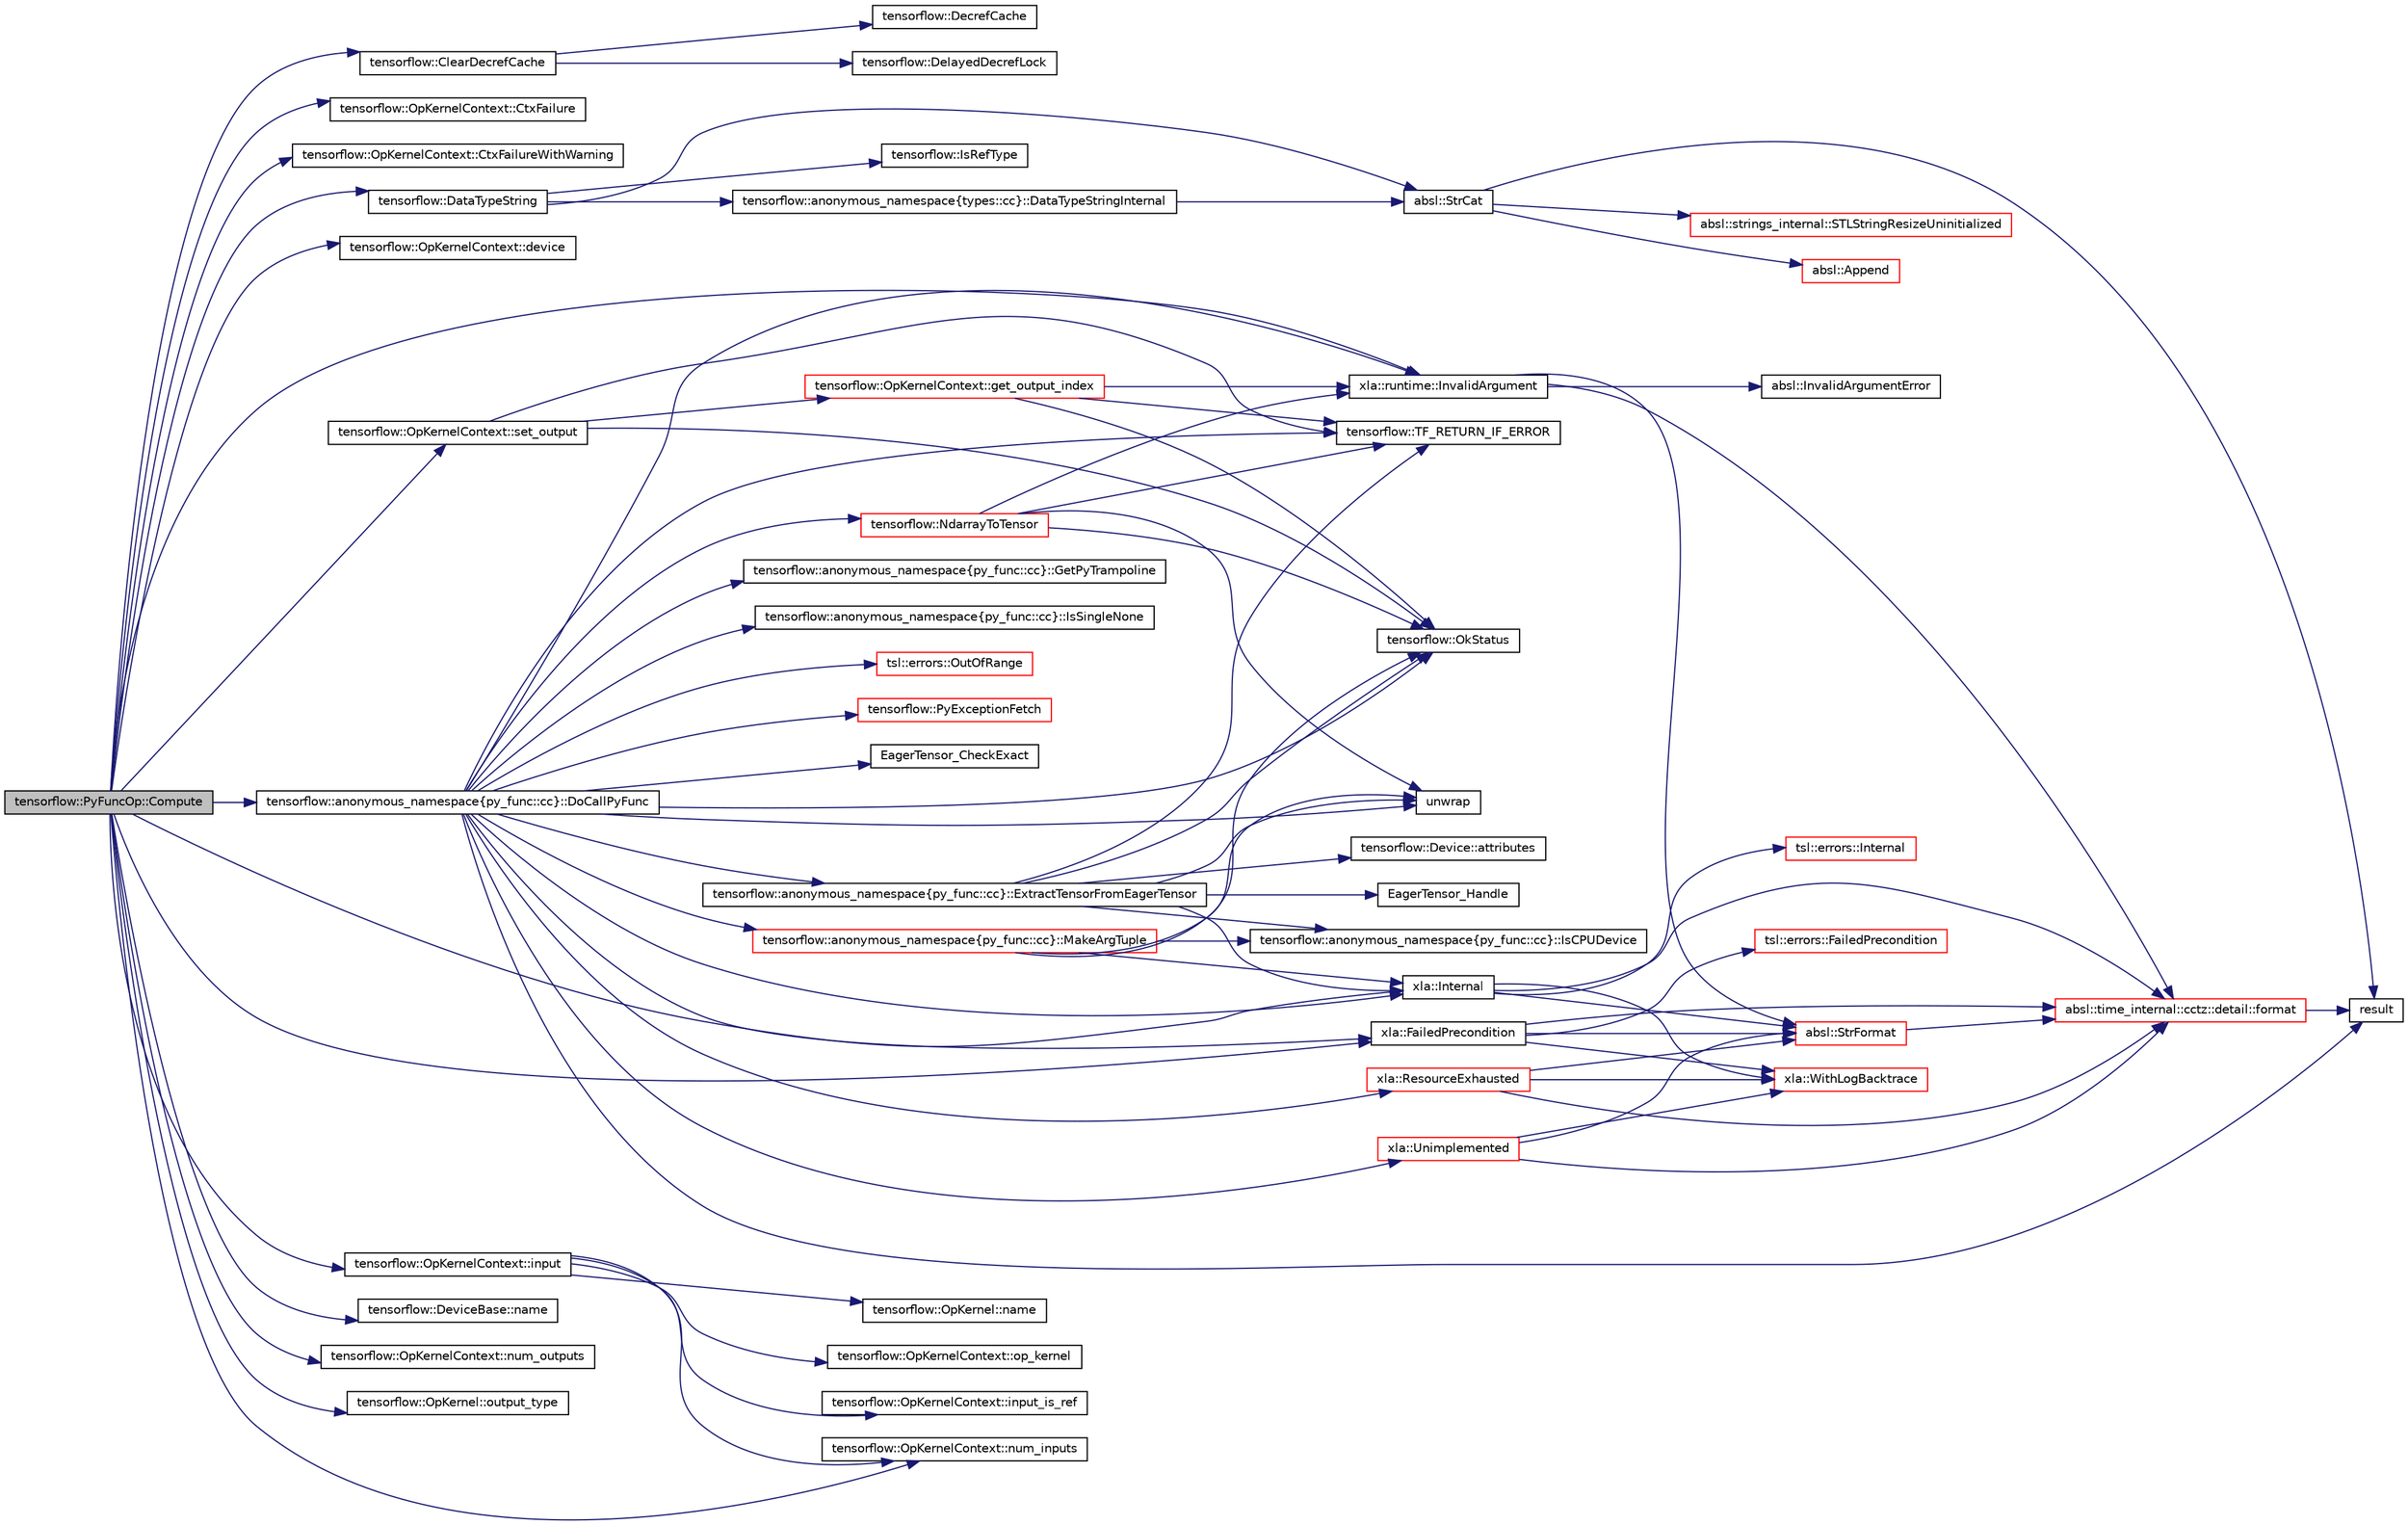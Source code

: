 digraph "tensorflow::PyFuncOp::Compute"
{
 // LATEX_PDF_SIZE
  edge [fontname="Helvetica",fontsize="10",labelfontname="Helvetica",labelfontsize="10"];
  node [fontname="Helvetica",fontsize="10",shape=record];
  rankdir="LR";
  Node1 [label="tensorflow::PyFuncOp::Compute",height=0.2,width=0.4,color="black", fillcolor="grey75", style="filled", fontcolor="black",tooltip=" "];
  Node1 -> Node2 [color="midnightblue",fontsize="10",style="solid",fontname="Helvetica"];
  Node2 [label="tensorflow::ClearDecrefCache",height=0.2,width=0.4,color="black", fillcolor="white", style="filled",URL="$namespacetensorflow.html#adb91b5555d630b184d011ff1feaf520f",tooltip=" "];
  Node2 -> Node3 [color="midnightblue",fontsize="10",style="solid",fontname="Helvetica"];
  Node3 [label="tensorflow::DecrefCache",height=0.2,width=0.4,color="black", fillcolor="white", style="filled",URL="$namespacetensorflow.html#a3bf9add47b43aad32d0b6e774902b22e",tooltip=" "];
  Node2 -> Node4 [color="midnightblue",fontsize="10",style="solid",fontname="Helvetica"];
  Node4 [label="tensorflow::DelayedDecrefLock",height=0.2,width=0.4,color="black", fillcolor="white", style="filled",URL="$namespacetensorflow.html#aee86c81829cccd814ffb5a75b14a86b9",tooltip=" "];
  Node1 -> Node5 [color="midnightblue",fontsize="10",style="solid",fontname="Helvetica"];
  Node5 [label="tensorflow::OpKernelContext::CtxFailure",height=0.2,width=0.4,color="black", fillcolor="white", style="filled",URL="$classtensorflow_1_1OpKernelContext.html#aff3716afa45bb2cdd4f3513a1bfb82a1",tooltip=" "];
  Node1 -> Node6 [color="midnightblue",fontsize="10",style="solid",fontname="Helvetica"];
  Node6 [label="tensorflow::OpKernelContext::CtxFailureWithWarning",height=0.2,width=0.4,color="black", fillcolor="white", style="filled",URL="$classtensorflow_1_1OpKernelContext.html#a1abc416ebc581e17ce862cec413d8ef7",tooltip=" "];
  Node1 -> Node7 [color="midnightblue",fontsize="10",style="solid",fontname="Helvetica"];
  Node7 [label="tensorflow::DataTypeString",height=0.2,width=0.4,color="black", fillcolor="white", style="filled",URL="$namespacetensorflow.html#af4b9023ba0db842485e11083d1867916",tooltip=" "];
  Node7 -> Node8 [color="midnightblue",fontsize="10",style="solid",fontname="Helvetica"];
  Node8 [label="tensorflow::anonymous_namespace\{types::cc\}::DataTypeStringInternal",height=0.2,width=0.4,color="black", fillcolor="white", style="filled",URL="$namespacetensorflow_1_1anonymous__namespace_02types_8cc_03.html#ab83df47e00bcca19a9c3c353798d204b",tooltip=" "];
  Node8 -> Node9 [color="midnightblue",fontsize="10",style="solid",fontname="Helvetica"];
  Node9 [label="absl::StrCat",height=0.2,width=0.4,color="black", fillcolor="white", style="filled",URL="$namespaceabsl.html#a0a476102d6d5cc8187427b7105e40b8a",tooltip=" "];
  Node9 -> Node10 [color="midnightblue",fontsize="10",style="solid",fontname="Helvetica"];
  Node10 [label="absl::Append",height=0.2,width=0.4,color="red", fillcolor="white", style="filled",URL="$namespaceabsl.html#aaa4ac3556462448586333f19104a2d56",tooltip=" "];
  Node9 -> Node12 [color="midnightblue",fontsize="10",style="solid",fontname="Helvetica"];
  Node12 [label="result",height=0.2,width=0.4,color="black", fillcolor="white", style="filled",URL="$hwloc__is__thissystem_8c.html#ab482aea24d0fe3c7ab37981dcd4cdfa0",tooltip=" "];
  Node9 -> Node13 [color="midnightblue",fontsize="10",style="solid",fontname="Helvetica"];
  Node13 [label="absl::strings_internal::STLStringResizeUninitialized",height=0.2,width=0.4,color="red", fillcolor="white", style="filled",URL="$namespaceabsl_1_1strings__internal.html#a3b42e58848e7dba9408671c18d53ea6e",tooltip=" "];
  Node7 -> Node15 [color="midnightblue",fontsize="10",style="solid",fontname="Helvetica"];
  Node15 [label="tensorflow::IsRefType",height=0.2,width=0.4,color="black", fillcolor="white", style="filled",URL="$namespacetensorflow.html#aba230afb5e6816c5094f8993cfc10eae",tooltip=" "];
  Node7 -> Node9 [color="midnightblue",fontsize="10",style="solid",fontname="Helvetica"];
  Node1 -> Node16 [color="midnightblue",fontsize="10",style="solid",fontname="Helvetica"];
  Node16 [label="tensorflow::OpKernelContext::device",height=0.2,width=0.4,color="black", fillcolor="white", style="filled",URL="$classtensorflow_1_1OpKernelContext.html#a0b1a1d4a758abe7cb4b9add2876970f8",tooltip=" "];
  Node1 -> Node17 [color="midnightblue",fontsize="10",style="solid",fontname="Helvetica"];
  Node17 [label="tensorflow::anonymous_namespace\{py_func::cc\}::DoCallPyFunc",height=0.2,width=0.4,color="black", fillcolor="white", style="filled",URL="$namespacetensorflow_1_1anonymous__namespace_02py__func_8cc_03.html#abc03dc128a77f629e5f9328454a38c57",tooltip=" "];
  Node17 -> Node18 [color="midnightblue",fontsize="10",style="solid",fontname="Helvetica"];
  Node18 [label="EagerTensor_CheckExact",height=0.2,width=0.4,color="black", fillcolor="white", style="filled",URL="$pywrap__tensor_8cc.html#a38ba4ac2b050e6116e84d50ece4e8305",tooltip=" "];
  Node17 -> Node19 [color="midnightblue",fontsize="10",style="solid",fontname="Helvetica"];
  Node19 [label="tensorflow::anonymous_namespace\{py_func::cc\}::ExtractTensorFromEagerTensor",height=0.2,width=0.4,color="black", fillcolor="white", style="filled",URL="$namespacetensorflow_1_1anonymous__namespace_02py__func_8cc_03.html#aa748d010cce6bb55f4ec96df00c7f924",tooltip=" "];
  Node19 -> Node20 [color="midnightblue",fontsize="10",style="solid",fontname="Helvetica"];
  Node20 [label="tensorflow::Device::attributes",height=0.2,width=0.4,color="black", fillcolor="white", style="filled",URL="$classtensorflow_1_1Device.html#aafc064f3e0100eee7c6bc541a0c1fd07",tooltip=" "];
  Node19 -> Node21 [color="midnightblue",fontsize="10",style="solid",fontname="Helvetica"];
  Node21 [label="EagerTensor_Handle",height=0.2,width=0.4,color="black", fillcolor="white", style="filled",URL="$pywrap__tensor_8cc.html#a97fdd33b2a9024934f636dd9dde023b4",tooltip=" "];
  Node19 -> Node22 [color="midnightblue",fontsize="10",style="solid",fontname="Helvetica"];
  Node22 [label="xla::Internal",height=0.2,width=0.4,color="black", fillcolor="white", style="filled",URL="$namespacexla.html#a8f8957dcba3e7f8e1d7236e0b33c40a8",tooltip=" "];
  Node22 -> Node23 [color="midnightblue",fontsize="10",style="solid",fontname="Helvetica"];
  Node23 [label="absl::time_internal::cctz::detail::format",height=0.2,width=0.4,color="red", fillcolor="white", style="filled",URL="$namespaceabsl_1_1time__internal_1_1cctz_1_1detail.html#ae80be8cbcab89d8a93c0e31b05ceeeb3",tooltip=" "];
  Node23 -> Node12 [color="midnightblue",fontsize="10",style="solid",fontname="Helvetica"];
  Node22 -> Node49 [color="midnightblue",fontsize="10",style="solid",fontname="Helvetica"];
  Node49 [label="tsl::errors::Internal",height=0.2,width=0.4,color="red", fillcolor="white", style="filled",URL="$namespacetsl_1_1errors.html#aeba0e888c0d0b6f2916dcfa865f5f50d",tooltip=" "];
  Node22 -> Node53 [color="midnightblue",fontsize="10",style="solid",fontname="Helvetica"];
  Node53 [label="absl::StrFormat",height=0.2,width=0.4,color="red", fillcolor="white", style="filled",URL="$namespaceabsl.html#a98cbbfcb2d5675cc43cc9a278c015294",tooltip=" "];
  Node53 -> Node23 [color="midnightblue",fontsize="10",style="solid",fontname="Helvetica"];
  Node22 -> Node63 [color="midnightblue",fontsize="10",style="solid",fontname="Helvetica"];
  Node63 [label="xla::WithLogBacktrace",height=0.2,width=0.4,color="red", fillcolor="white", style="filled",URL="$namespacexla.html#aa5301b783b8e7e994c9dffb5b2009850",tooltip=" "];
  Node19 -> Node66 [color="midnightblue",fontsize="10",style="solid",fontname="Helvetica"];
  Node66 [label="tensorflow::anonymous_namespace\{py_func::cc\}::IsCPUDevice",height=0.2,width=0.4,color="black", fillcolor="white", style="filled",URL="$namespacetensorflow_1_1anonymous__namespace_02py__func_8cc_03.html#a66cecc781b83da3ae6447c21a1e11a26",tooltip=" "];
  Node19 -> Node67 [color="midnightblue",fontsize="10",style="solid",fontname="Helvetica"];
  Node67 [label="tensorflow::OkStatus",height=0.2,width=0.4,color="black", fillcolor="white", style="filled",URL="$namespacetensorflow.html#ae917771d9f367e0ee8187ccc1fc608ea",tooltip=" "];
  Node19 -> Node68 [color="midnightblue",fontsize="10",style="solid",fontname="Helvetica"];
  Node68 [label="tensorflow::TF_RETURN_IF_ERROR",height=0.2,width=0.4,color="black", fillcolor="white", style="filled",URL="$namespacetensorflow.html#a060157a70f9384d0a894afbe4e3e0d8f",tooltip=" "];
  Node19 -> Node69 [color="midnightblue",fontsize="10",style="solid",fontname="Helvetica"];
  Node69 [label="unwrap",height=0.2,width=0.4,color="black", fillcolor="white", style="filled",URL="$CAPI_2Diagnostics_8h.html#a52b4b1dac2fc7e1f5025709d8cfae499",tooltip=" "];
  Node17 -> Node70 [color="midnightblue",fontsize="10",style="solid",fontname="Helvetica"];
  Node70 [label="xla::FailedPrecondition",height=0.2,width=0.4,color="black", fillcolor="white", style="filled",URL="$namespacexla.html#a850fa4496cba3588ec1587c1b183a4d7",tooltip=" "];
  Node70 -> Node71 [color="midnightblue",fontsize="10",style="solid",fontname="Helvetica"];
  Node71 [label="tsl::errors::FailedPrecondition",height=0.2,width=0.4,color="red", fillcolor="white", style="filled",URL="$namespacetsl_1_1errors.html#a91adce2e5fd87c38045915ce1bd2e6a2",tooltip=" "];
  Node70 -> Node23 [color="midnightblue",fontsize="10",style="solid",fontname="Helvetica"];
  Node70 -> Node53 [color="midnightblue",fontsize="10",style="solid",fontname="Helvetica"];
  Node70 -> Node63 [color="midnightblue",fontsize="10",style="solid",fontname="Helvetica"];
  Node17 -> Node72 [color="midnightblue",fontsize="10",style="solid",fontname="Helvetica"];
  Node72 [label="tensorflow::anonymous_namespace\{py_func::cc\}::GetPyTrampoline",height=0.2,width=0.4,color="black", fillcolor="white", style="filled",URL="$namespacetensorflow_1_1anonymous__namespace_02py__func_8cc_03.html#ab41bc5304ffa72846c9390e51935dc08",tooltip=" "];
  Node17 -> Node22 [color="midnightblue",fontsize="10",style="solid",fontname="Helvetica"];
  Node17 -> Node73 [color="midnightblue",fontsize="10",style="solid",fontname="Helvetica"];
  Node73 [label="xla::runtime::InvalidArgument",height=0.2,width=0.4,color="black", fillcolor="white", style="filled",URL="$namespacexla_1_1runtime.html#afde60085d1254910dc9f06807f5f3359",tooltip=" "];
  Node73 -> Node23 [color="midnightblue",fontsize="10",style="solid",fontname="Helvetica"];
  Node73 -> Node74 [color="midnightblue",fontsize="10",style="solid",fontname="Helvetica"];
  Node74 [label="absl::InvalidArgumentError",height=0.2,width=0.4,color="black", fillcolor="white", style="filled",URL="$namespaceabsl.html#a08a9c00e9bf27e116240cca4a9b6d264",tooltip=" "];
  Node73 -> Node53 [color="midnightblue",fontsize="10",style="solid",fontname="Helvetica"];
  Node17 -> Node75 [color="midnightblue",fontsize="10",style="solid",fontname="Helvetica"];
  Node75 [label="tensorflow::anonymous_namespace\{py_func::cc\}::IsSingleNone",height=0.2,width=0.4,color="black", fillcolor="white", style="filled",URL="$namespacetensorflow_1_1anonymous__namespace_02py__func_8cc_03.html#ad332baaa3ebdaef5e7932fed62083139",tooltip=" "];
  Node17 -> Node76 [color="midnightblue",fontsize="10",style="solid",fontname="Helvetica"];
  Node76 [label="tensorflow::anonymous_namespace\{py_func::cc\}::MakeArgTuple",height=0.2,width=0.4,color="red", fillcolor="white", style="filled",URL="$namespacetensorflow_1_1anonymous__namespace_02py__func_8cc_03.html#a335c5839c10306eac1cf6c72984e6e63",tooltip=" "];
  Node76 -> Node22 [color="midnightblue",fontsize="10",style="solid",fontname="Helvetica"];
  Node76 -> Node66 [color="midnightblue",fontsize="10",style="solid",fontname="Helvetica"];
  Node76 -> Node67 [color="midnightblue",fontsize="10",style="solid",fontname="Helvetica"];
  Node76 -> Node69 [color="midnightblue",fontsize="10",style="solid",fontname="Helvetica"];
  Node17 -> Node159 [color="midnightblue",fontsize="10",style="solid",fontname="Helvetica"];
  Node159 [label="tensorflow::NdarrayToTensor",height=0.2,width=0.4,color="red", fillcolor="white", style="filled",URL="$namespacetensorflow.html#aec30ca46c0f1648045eca4b66db8d9fc",tooltip=" "];
  Node159 -> Node73 [color="midnightblue",fontsize="10",style="solid",fontname="Helvetica"];
  Node159 -> Node67 [color="midnightblue",fontsize="10",style="solid",fontname="Helvetica"];
  Node159 -> Node68 [color="midnightblue",fontsize="10",style="solid",fontname="Helvetica"];
  Node159 -> Node69 [color="midnightblue",fontsize="10",style="solid",fontname="Helvetica"];
  Node17 -> Node67 [color="midnightblue",fontsize="10",style="solid",fontname="Helvetica"];
  Node17 -> Node171 [color="midnightblue",fontsize="10",style="solid",fontname="Helvetica"];
  Node171 [label="tsl::errors::OutOfRange",height=0.2,width=0.4,color="red", fillcolor="white", style="filled",URL="$namespacetsl_1_1errors.html#a6febb2cfe11a5b95f1efdef53e87ba30",tooltip=" "];
  Node17 -> Node125 [color="midnightblue",fontsize="10",style="solid",fontname="Helvetica"];
  Node125 [label="tensorflow::PyExceptionFetch",height=0.2,width=0.4,color="red", fillcolor="white", style="filled",URL="$namespacetensorflow.html#aa20f8b8ac3d10e0ff7fe14dac2fda708",tooltip=" "];
  Node17 -> Node172 [color="midnightblue",fontsize="10",style="solid",fontname="Helvetica"];
  Node172 [label="xla::ResourceExhausted",height=0.2,width=0.4,color="red", fillcolor="white", style="filled",URL="$namespacexla.html#a0fceaafa58f808af0b986579411a9f75",tooltip=" "];
  Node172 -> Node23 [color="midnightblue",fontsize="10",style="solid",fontname="Helvetica"];
  Node172 -> Node53 [color="midnightblue",fontsize="10",style="solid",fontname="Helvetica"];
  Node172 -> Node63 [color="midnightblue",fontsize="10",style="solid",fontname="Helvetica"];
  Node17 -> Node12 [color="midnightblue",fontsize="10",style="solid",fontname="Helvetica"];
  Node17 -> Node68 [color="midnightblue",fontsize="10",style="solid",fontname="Helvetica"];
  Node17 -> Node174 [color="midnightblue",fontsize="10",style="solid",fontname="Helvetica"];
  Node174 [label="xla::Unimplemented",height=0.2,width=0.4,color="red", fillcolor="white", style="filled",URL="$namespacexla.html#a8f045660c3f24143e14aef6f86af65f4",tooltip=" "];
  Node174 -> Node23 [color="midnightblue",fontsize="10",style="solid",fontname="Helvetica"];
  Node174 -> Node53 [color="midnightblue",fontsize="10",style="solid",fontname="Helvetica"];
  Node174 -> Node63 [color="midnightblue",fontsize="10",style="solid",fontname="Helvetica"];
  Node17 -> Node69 [color="midnightblue",fontsize="10",style="solid",fontname="Helvetica"];
  Node1 -> Node70 [color="midnightblue",fontsize="10",style="solid",fontname="Helvetica"];
  Node1 -> Node176 [color="midnightblue",fontsize="10",style="solid",fontname="Helvetica"];
  Node176 [label="tensorflow::OpKernelContext::input",height=0.2,width=0.4,color="black", fillcolor="white", style="filled",URL="$classtensorflow_1_1OpKernelContext.html#add3322d6d8f5dc40c69d1bf7b1b4f0ef",tooltip=" "];
  Node176 -> Node177 [color="midnightblue",fontsize="10",style="solid",fontname="Helvetica"];
  Node177 [label="tensorflow::OpKernelContext::input_is_ref",height=0.2,width=0.4,color="black", fillcolor="white", style="filled",URL="$classtensorflow_1_1OpKernelContext.html#a908847561f4fa5795bb37b00144c6ac7",tooltip=" "];
  Node176 -> Node178 [color="midnightblue",fontsize="10",style="solid",fontname="Helvetica"];
  Node178 [label="tensorflow::OpKernel::name",height=0.2,width=0.4,color="black", fillcolor="white", style="filled",URL="$classtensorflow_1_1OpKernel.html#a42027257d01ebfb949b667adc5556e88",tooltip=" "];
  Node176 -> Node179 [color="midnightblue",fontsize="10",style="solid",fontname="Helvetica"];
  Node179 [label="tensorflow::OpKernelContext::num_inputs",height=0.2,width=0.4,color="black", fillcolor="white", style="filled",URL="$classtensorflow_1_1OpKernelContext.html#ab2903bbe212e7b6a12f85a7110bc7b09",tooltip=" "];
  Node176 -> Node180 [color="midnightblue",fontsize="10",style="solid",fontname="Helvetica"];
  Node180 [label="tensorflow::OpKernelContext::op_kernel",height=0.2,width=0.4,color="black", fillcolor="white", style="filled",URL="$classtensorflow_1_1OpKernelContext.html#a698aea9958f43098248d4ec4b7db55f5",tooltip=" "];
  Node1 -> Node22 [color="midnightblue",fontsize="10",style="solid",fontname="Helvetica"];
  Node1 -> Node73 [color="midnightblue",fontsize="10",style="solid",fontname="Helvetica"];
  Node1 -> Node181 [color="midnightblue",fontsize="10",style="solid",fontname="Helvetica"];
  Node181 [label="tensorflow::DeviceBase::name",height=0.2,width=0.4,color="black", fillcolor="white", style="filled",URL="$classtensorflow_1_1DeviceBase.html#a21969c6358b3cd253467b81f229bb81f",tooltip=" "];
  Node1 -> Node179 [color="midnightblue",fontsize="10",style="solid",fontname="Helvetica"];
  Node1 -> Node182 [color="midnightblue",fontsize="10",style="solid",fontname="Helvetica"];
  Node182 [label="tensorflow::OpKernelContext::num_outputs",height=0.2,width=0.4,color="black", fillcolor="white", style="filled",URL="$classtensorflow_1_1OpKernelContext.html#a47b2c6f6410231ab2daf8193af3b22de",tooltip=" "];
  Node1 -> Node183 [color="midnightblue",fontsize="10",style="solid",fontname="Helvetica"];
  Node183 [label="tensorflow::OpKernel::output_type",height=0.2,width=0.4,color="black", fillcolor="white", style="filled",URL="$classtensorflow_1_1OpKernel.html#aeca4579b6ce5ad299f2ef7363178dae8",tooltip=" "];
  Node1 -> Node184 [color="midnightblue",fontsize="10",style="solid",fontname="Helvetica"];
  Node184 [label="tensorflow::OpKernelContext::set_output",height=0.2,width=0.4,color="black", fillcolor="white", style="filled",URL="$classtensorflow_1_1OpKernelContext.html#a49b63e7b15cceb285acec73668c5199a",tooltip=" "];
  Node184 -> Node185 [color="midnightblue",fontsize="10",style="solid",fontname="Helvetica"];
  Node185 [label="tensorflow::OpKernelContext::get_output_index",height=0.2,width=0.4,color="red", fillcolor="white", style="filled",URL="$classtensorflow_1_1OpKernelContext.html#a5f14466b2ffcaac6aed6ea847da31e05",tooltip=" "];
  Node185 -> Node73 [color="midnightblue",fontsize="10",style="solid",fontname="Helvetica"];
  Node185 -> Node67 [color="midnightblue",fontsize="10",style="solid",fontname="Helvetica"];
  Node185 -> Node68 [color="midnightblue",fontsize="10",style="solid",fontname="Helvetica"];
  Node184 -> Node67 [color="midnightblue",fontsize="10",style="solid",fontname="Helvetica"];
  Node184 -> Node68 [color="midnightblue",fontsize="10",style="solid",fontname="Helvetica"];
}

